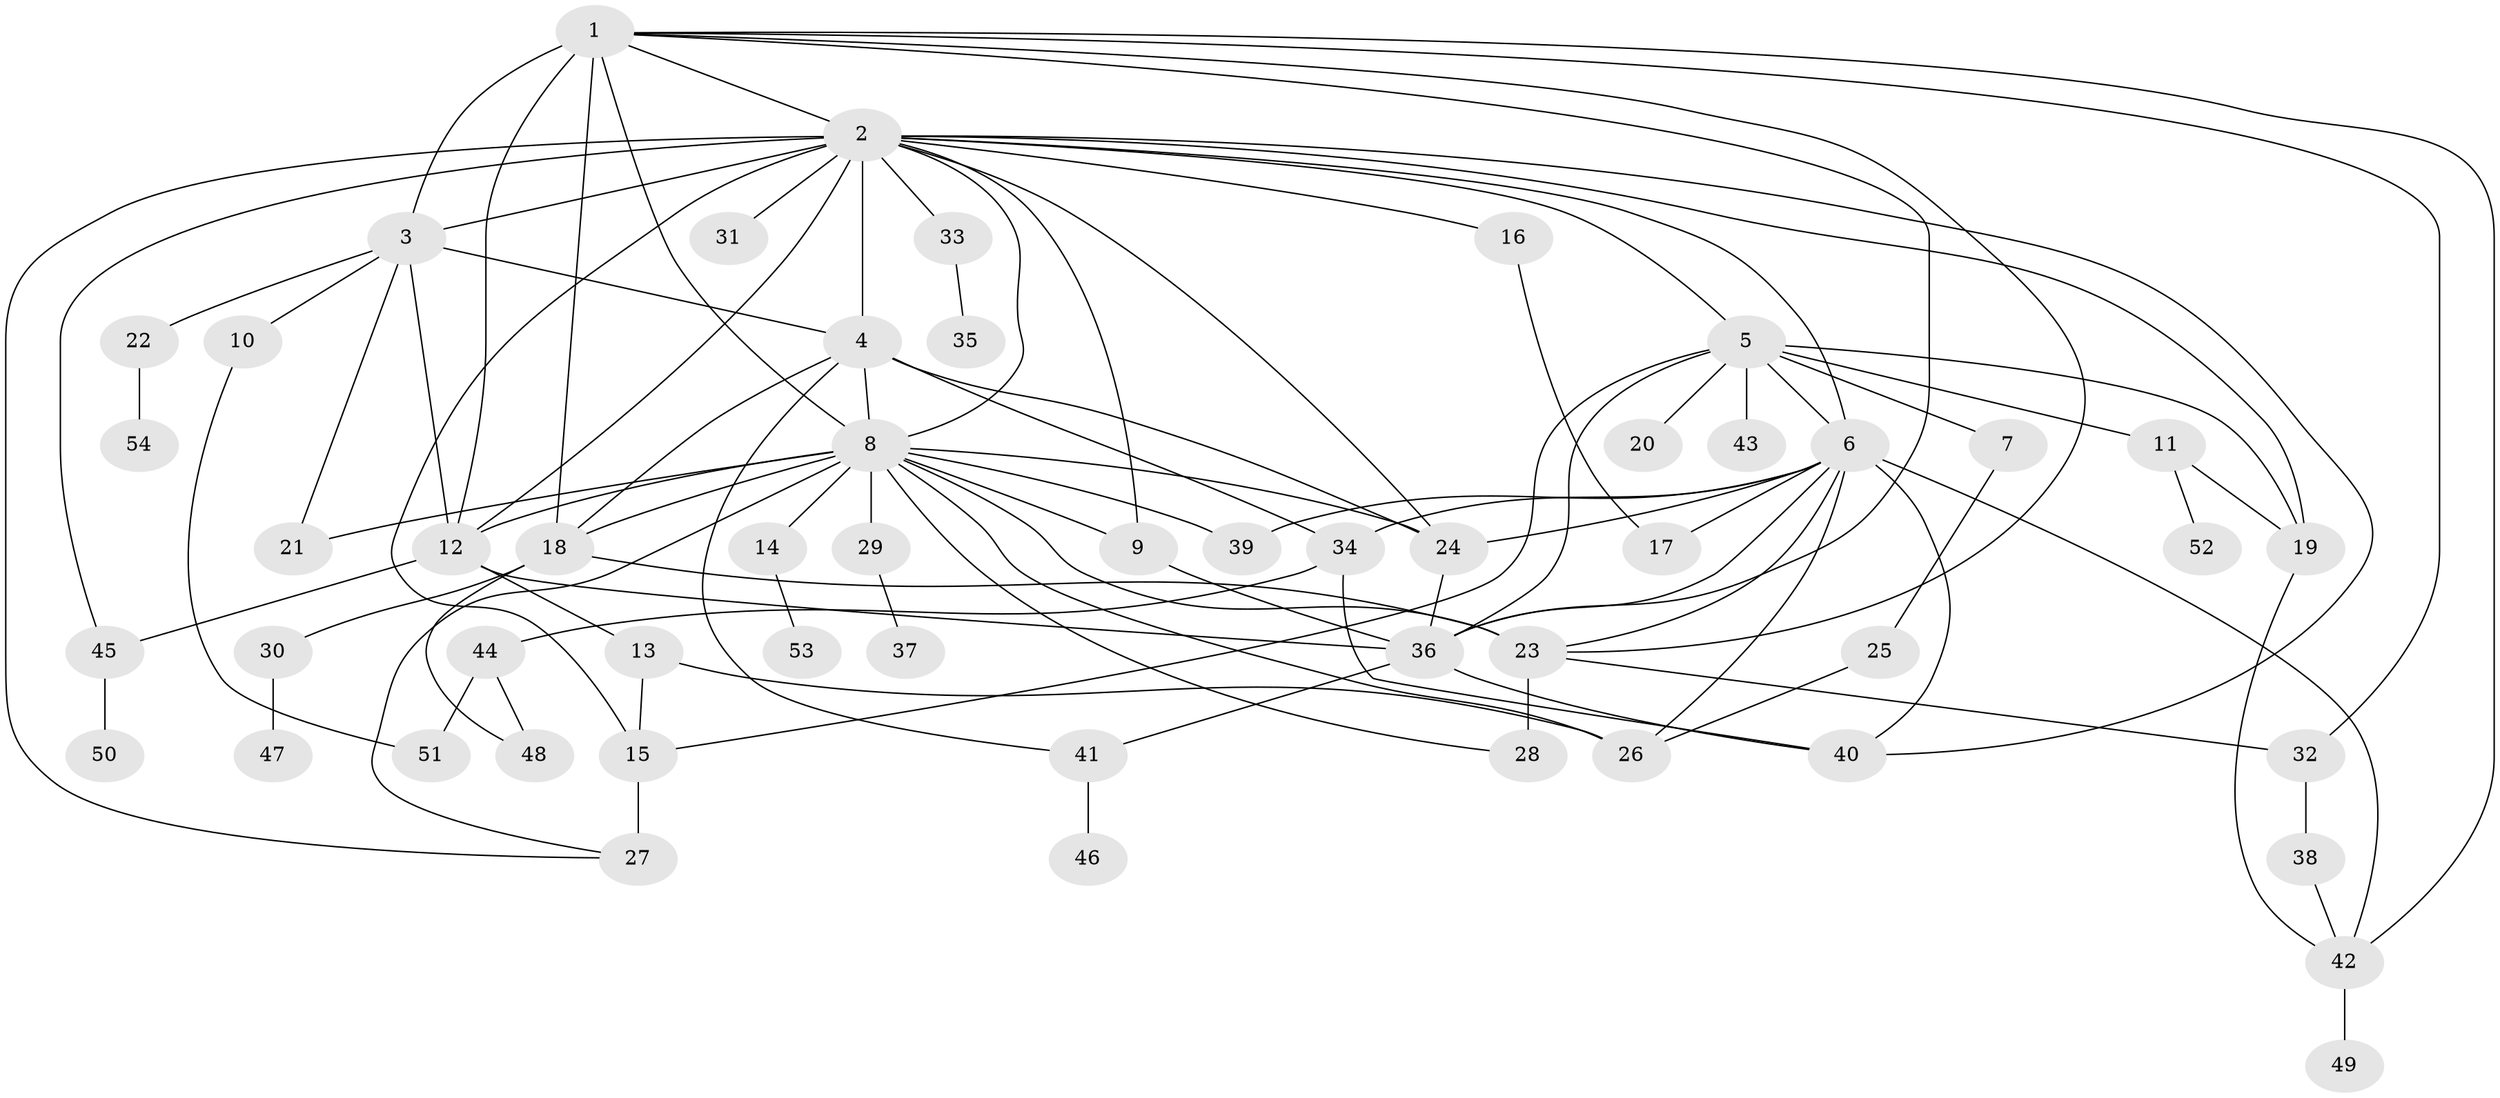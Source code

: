 // original degree distribution, {15: 0.009345794392523364, 28: 0.009345794392523364, 8: 0.009345794392523364, 2: 0.2897196261682243, 10: 0.018691588785046728, 12: 0.009345794392523364, 3: 0.1308411214953271, 1: 0.3644859813084112, 19: 0.009345794392523364, 4: 0.06542056074766354, 5: 0.056074766355140186, 6: 0.018691588785046728, 7: 0.009345794392523364}
// Generated by graph-tools (version 1.1) at 2025/35/03/09/25 02:35:43]
// undirected, 54 vertices, 100 edges
graph export_dot {
graph [start="1"]
  node [color=gray90,style=filled];
  1;
  2;
  3;
  4;
  5;
  6;
  7;
  8;
  9;
  10;
  11;
  12;
  13;
  14;
  15;
  16;
  17;
  18;
  19;
  20;
  21;
  22;
  23;
  24;
  25;
  26;
  27;
  28;
  29;
  30;
  31;
  32;
  33;
  34;
  35;
  36;
  37;
  38;
  39;
  40;
  41;
  42;
  43;
  44;
  45;
  46;
  47;
  48;
  49;
  50;
  51;
  52;
  53;
  54;
  1 -- 2 [weight=1.0];
  1 -- 3 [weight=5.0];
  1 -- 8 [weight=1.0];
  1 -- 12 [weight=1.0];
  1 -- 18 [weight=1.0];
  1 -- 23 [weight=1.0];
  1 -- 32 [weight=1.0];
  1 -- 36 [weight=1.0];
  1 -- 42 [weight=1.0];
  2 -- 3 [weight=2.0];
  2 -- 4 [weight=7.0];
  2 -- 5 [weight=1.0];
  2 -- 6 [weight=1.0];
  2 -- 8 [weight=1.0];
  2 -- 9 [weight=1.0];
  2 -- 12 [weight=1.0];
  2 -- 15 [weight=1.0];
  2 -- 16 [weight=1.0];
  2 -- 19 [weight=1.0];
  2 -- 24 [weight=1.0];
  2 -- 27 [weight=1.0];
  2 -- 31 [weight=2.0];
  2 -- 33 [weight=1.0];
  2 -- 40 [weight=1.0];
  2 -- 45 [weight=1.0];
  3 -- 4 [weight=1.0];
  3 -- 10 [weight=1.0];
  3 -- 12 [weight=1.0];
  3 -- 21 [weight=1.0];
  3 -- 22 [weight=1.0];
  4 -- 8 [weight=1.0];
  4 -- 18 [weight=1.0];
  4 -- 24 [weight=1.0];
  4 -- 34 [weight=1.0];
  4 -- 41 [weight=1.0];
  5 -- 6 [weight=1.0];
  5 -- 7 [weight=1.0];
  5 -- 11 [weight=1.0];
  5 -- 15 [weight=1.0];
  5 -- 19 [weight=1.0];
  5 -- 20 [weight=1.0];
  5 -- 36 [weight=1.0];
  5 -- 43 [weight=1.0];
  6 -- 17 [weight=1.0];
  6 -- 23 [weight=1.0];
  6 -- 24 [weight=1.0];
  6 -- 26 [weight=1.0];
  6 -- 34 [weight=1.0];
  6 -- 36 [weight=1.0];
  6 -- 39 [weight=1.0];
  6 -- 40 [weight=1.0];
  6 -- 42 [weight=1.0];
  7 -- 25 [weight=1.0];
  8 -- 9 [weight=1.0];
  8 -- 12 [weight=1.0];
  8 -- 14 [weight=1.0];
  8 -- 18 [weight=2.0];
  8 -- 21 [weight=1.0];
  8 -- 23 [weight=2.0];
  8 -- 24 [weight=1.0];
  8 -- 26 [weight=1.0];
  8 -- 27 [weight=1.0];
  8 -- 28 [weight=1.0];
  8 -- 29 [weight=1.0];
  8 -- 39 [weight=1.0];
  9 -- 36 [weight=1.0];
  10 -- 51 [weight=1.0];
  11 -- 19 [weight=1.0];
  11 -- 52 [weight=1.0];
  12 -- 13 [weight=1.0];
  12 -- 36 [weight=1.0];
  12 -- 45 [weight=1.0];
  13 -- 15 [weight=1.0];
  13 -- 26 [weight=2.0];
  14 -- 53 [weight=1.0];
  15 -- 27 [weight=3.0];
  16 -- 17 [weight=1.0];
  18 -- 23 [weight=2.0];
  18 -- 30 [weight=1.0];
  18 -- 48 [weight=1.0];
  19 -- 42 [weight=1.0];
  22 -- 54 [weight=1.0];
  23 -- 28 [weight=3.0];
  23 -- 32 [weight=1.0];
  24 -- 36 [weight=1.0];
  25 -- 26 [weight=1.0];
  29 -- 37 [weight=1.0];
  30 -- 47 [weight=1.0];
  32 -- 38 [weight=1.0];
  33 -- 35 [weight=1.0];
  34 -- 40 [weight=1.0];
  34 -- 44 [weight=1.0];
  36 -- 40 [weight=1.0];
  36 -- 41 [weight=1.0];
  38 -- 42 [weight=1.0];
  41 -- 46 [weight=1.0];
  42 -- 49 [weight=1.0];
  44 -- 48 [weight=1.0];
  44 -- 51 [weight=1.0];
  45 -- 50 [weight=1.0];
}
